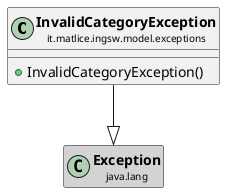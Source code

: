 @startuml

skinparam svgLinkTarget _parent
skinparam linetype ortho
set namespaceSeparator none
class "<b><size:14>InvalidCategoryException</b>\n<size:10>it.matlice.ingsw.model.exceptions" as it.matlice.ingsw.model.exceptions.InvalidCategoryException  [[../../../../../it/matlice/ingsw/model/exceptions/InvalidCategoryException.html{it.matlice.ingsw.model.exceptions.InvalidCategoryException}]] {
+InvalidCategoryException()
}


class "<b><size:14>Exception</b>\n<size:10>java.lang" as java.lang.Exception  #lightgrey {
}

hide java.lang.Exception fields
hide java.lang.Exception methods

it.matlice.ingsw.model.exceptions.InvalidCategoryException --|> java.lang.Exception


@enduml
